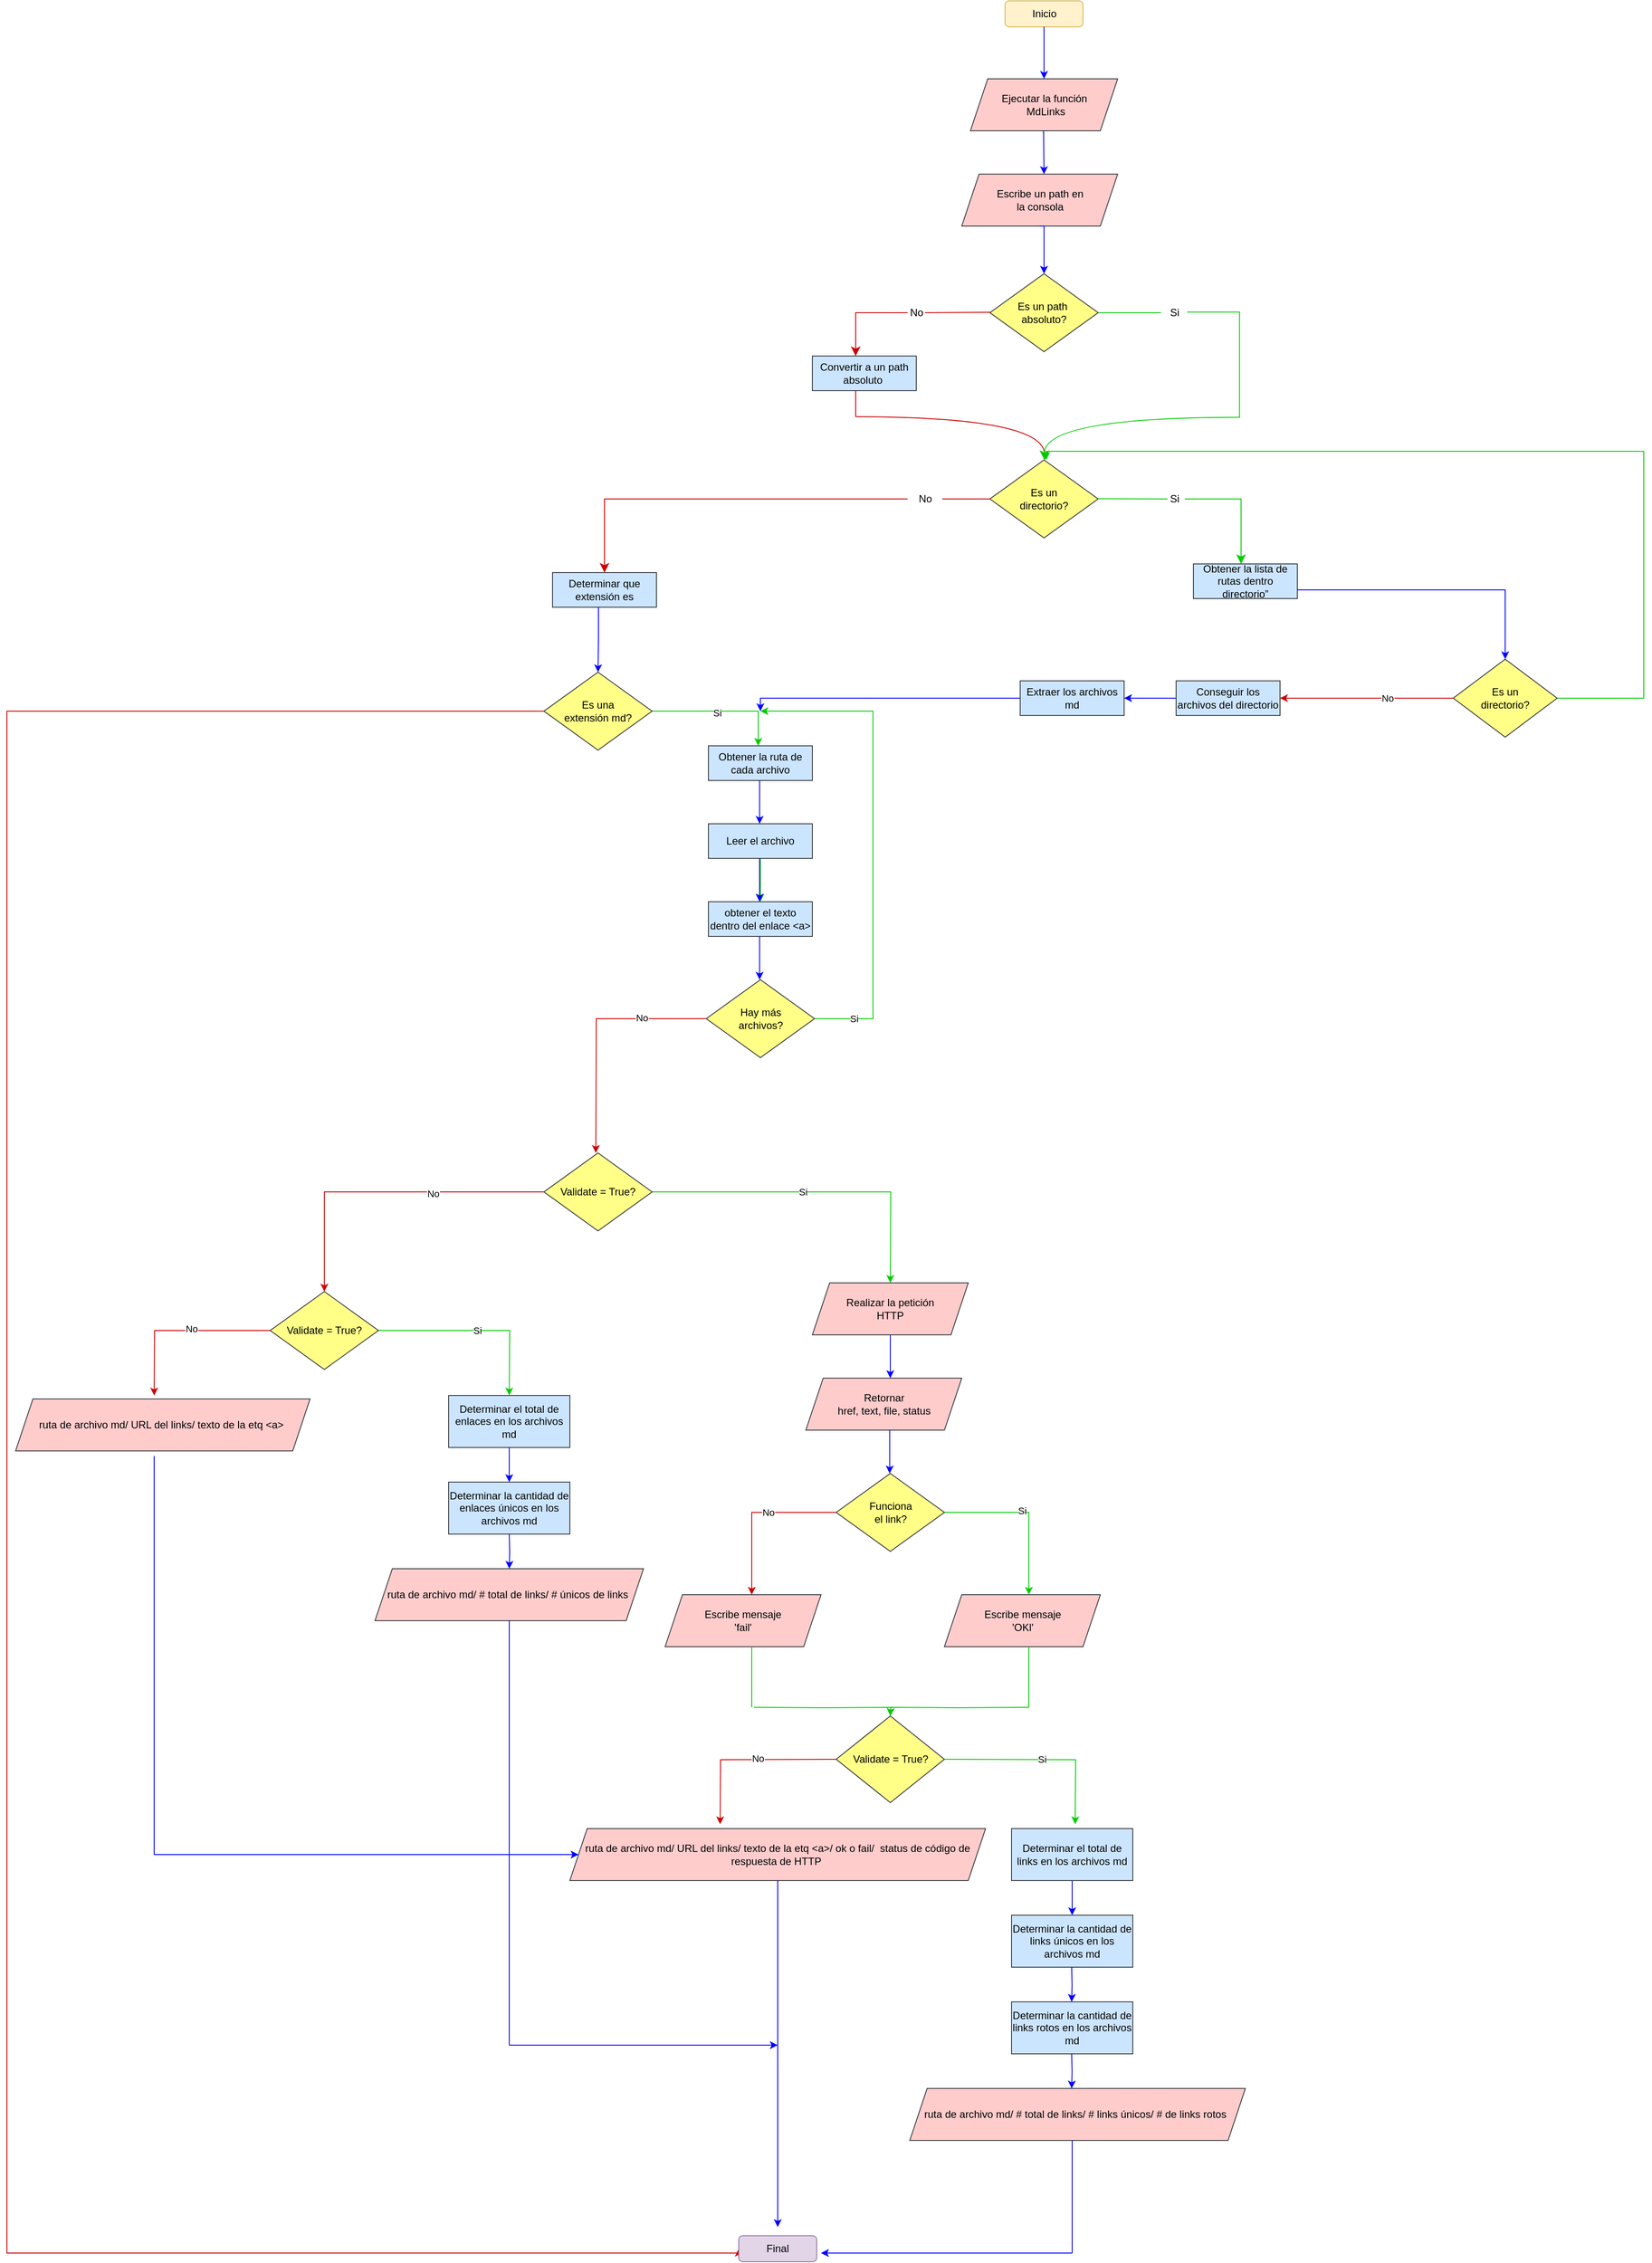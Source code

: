 <mxfile version="20.8.5" type="github">
  <diagram id="C5RBs43oDa-KdzZeNtuy" name="Page-1">
    <mxGraphModel dx="1680" dy="386" grid="1" gridSize="10" guides="1" tooltips="1" connect="1" arrows="1" fold="1" page="1" pageScale="1" pageWidth="827" pageHeight="1169" math="0" shadow="0">
      <root>
        <mxCell id="WIyWlLk6GJQsqaUBKTNV-0" />
        <mxCell id="WIyWlLk6GJQsqaUBKTNV-1" parent="WIyWlLk6GJQsqaUBKTNV-0" />
        <mxCell id="WIyWlLk6GJQsqaUBKTNV-3" value="Inicio" style="rounded=1;whiteSpace=wrap;html=1;fontSize=12;glass=0;strokeWidth=1;shadow=0;fillColor=#fff2cc;strokeColor=#d6b656;" parent="WIyWlLk6GJQsqaUBKTNV-1" vertex="1">
          <mxGeometry x="372.5" y="80" width="90" height="30" as="geometry" />
        </mxCell>
        <mxCell id="GzxHe0S0takHzzs3fDO5-0" value="Ejecutar la función&lt;br&gt;&amp;nbsp;MdLinks" style="shape=parallelogram;perimeter=parallelogramPerimeter;whiteSpace=wrap;html=1;fixedSize=1;fillColor=#ffcccc;strokeColor=#36393d;" parent="WIyWlLk6GJQsqaUBKTNV-1" vertex="1">
          <mxGeometry x="332.5" y="170" width="170" height="60" as="geometry" />
        </mxCell>
        <mxCell id="GzxHe0S0takHzzs3fDO5-2" value="" style="endArrow=classic;html=1;rounded=0;strokeColor=#0000FF;" parent="WIyWlLk6GJQsqaUBKTNV-1" edge="1">
          <mxGeometry width="50" height="50" relative="1" as="geometry">
            <mxPoint x="417" y="230" as="sourcePoint" />
            <mxPoint x="417.5" y="280" as="targetPoint" />
          </mxGeometry>
        </mxCell>
        <mxCell id="GzxHe0S0takHzzs3fDO5-3" value="Escribe un path en &lt;br&gt;la consola" style="shape=parallelogram;perimeter=parallelogramPerimeter;whiteSpace=wrap;html=1;fixedSize=1;fillColor=#ffcccc;strokeColor=#36393d;" parent="WIyWlLk6GJQsqaUBKTNV-1" vertex="1">
          <mxGeometry x="322.5" y="280" width="180" height="60" as="geometry" />
        </mxCell>
        <mxCell id="GzxHe0S0takHzzs3fDO5-6" style="edgeStyle=orthogonalEdgeStyle;rounded=0;orthogonalLoop=1;jettySize=auto;html=1;exitX=0.5;exitY=1;exitDx=0;exitDy=0;entryX=0.5;entryY=0;entryDx=0;entryDy=0;strokeColor=#0000FF;" parent="WIyWlLk6GJQsqaUBKTNV-1" source="GzxHe0S0takHzzs3fDO5-3" target="GzxHe0S0takHzzs3fDO5-42" edge="1">
          <mxGeometry x="-0.143" y="20" relative="1" as="geometry">
            <mxPoint x="418" y="390" as="targetPoint" />
            <Array as="points">
              <mxPoint x="418" y="340" />
            </Array>
            <mxPoint as="offset" />
          </mxGeometry>
        </mxCell>
        <mxCell id="GzxHe0S0takHzzs3fDO5-11" value="" style="endArrow=none;html=1;rounded=0;fillColor=#d5e8d4;strokeColor=#00CC00;exitX=1;exitY=0.5;exitDx=0;exitDy=0;" parent="WIyWlLk6GJQsqaUBKTNV-1" source="GzxHe0S0takHzzs3fDO5-42" target="GzxHe0S0takHzzs3fDO5-12" edge="1">
          <mxGeometry width="50" height="50" relative="1" as="geometry">
            <mxPoint x="467.5" y="444.67" as="sourcePoint" />
            <mxPoint x="550" y="440" as="targetPoint" />
            <Array as="points">
              <mxPoint x="530" y="440" />
            </Array>
          </mxGeometry>
        </mxCell>
        <mxCell id="GzxHe0S0takHzzs3fDO5-12" value="Si" style="text;html=1;align=center;verticalAlign=middle;resizable=0;points=[];autosize=1;strokeColor=none;fillColor=none;" parent="WIyWlLk6GJQsqaUBKTNV-1" vertex="1">
          <mxGeometry x="552.5" y="425" width="30" height="30" as="geometry" />
        </mxCell>
        <mxCell id="GzxHe0S0takHzzs3fDO5-15" value="" style="shape=partialRectangle;whiteSpace=wrap;html=1;bottom=0;right=0;fillColor=none;rotation=90;strokeColor=#00CC00;" parent="WIyWlLk6GJQsqaUBKTNV-1" vertex="1">
          <mxGeometry x="552.5" y="470" width="121.5" height="60" as="geometry" />
        </mxCell>
        <mxCell id="GzxHe0S0takHzzs3fDO5-18" value="Es un&lt;br&gt;directorio?" style="rhombus;whiteSpace=wrap;html=1;fillColor=#ffff88;strokeColor=#36393d;" parent="WIyWlLk6GJQsqaUBKTNV-1" vertex="1">
          <mxGeometry x="355" y="610" width="125" height="90" as="geometry" />
        </mxCell>
        <mxCell id="GzxHe0S0takHzzs3fDO5-19" value="" style="endArrow=none;html=1;rounded=0;fillColor=#f8cecc;strokeColor=#CC0000;" parent="WIyWlLk6GJQsqaUBKTNV-1" edge="1">
          <mxGeometry width="50" height="50" relative="1" as="geometry">
            <mxPoint x="280" y="440" as="sourcePoint" />
            <mxPoint x="365" y="439.5" as="targetPoint" />
          </mxGeometry>
        </mxCell>
        <mxCell id="GzxHe0S0takHzzs3fDO5-22" value="No" style="text;html=1;align=center;verticalAlign=middle;resizable=0;points=[];autosize=1;strokeColor=none;fillColor=none;" parent="WIyWlLk6GJQsqaUBKTNV-1" vertex="1">
          <mxGeometry x="250" y="425" width="40" height="30" as="geometry" />
        </mxCell>
        <mxCell id="GzxHe0S0takHzzs3fDO5-23" value="" style="edgeStyle=segmentEdgeStyle;endArrow=classic;html=1;curved=0;rounded=0;endSize=8;startSize=8;fillColor=#f8cecc;strokeColor=#CC0000;" parent="WIyWlLk6GJQsqaUBKTNV-1" edge="1">
          <mxGeometry x="-0.2" y="-40" width="50" height="50" relative="1" as="geometry">
            <mxPoint x="260" y="440" as="sourcePoint" />
            <mxPoint x="200" y="490" as="targetPoint" />
            <mxPoint as="offset" />
          </mxGeometry>
        </mxCell>
        <mxCell id="GzxHe0S0takHzzs3fDO5-24" value="Convertir a un path absoluto&amp;nbsp;" style="rounded=0;whiteSpace=wrap;html=1;fillColor=#cce5ff;strokeColor=#36393d;" parent="WIyWlLk6GJQsqaUBKTNV-1" vertex="1">
          <mxGeometry x="150" y="490" width="120" height="40" as="geometry" />
        </mxCell>
        <mxCell id="GzxHe0S0takHzzs3fDO5-30" value="" style="endArrow=none;html=1;rounded=0;strokeColor=#CC0000;" parent="WIyWlLk6GJQsqaUBKTNV-1" edge="1">
          <mxGeometry width="50" height="50" relative="1" as="geometry">
            <mxPoint x="200" y="560" as="sourcePoint" />
            <mxPoint x="200" y="530" as="targetPoint" />
            <Array as="points" />
          </mxGeometry>
        </mxCell>
        <mxCell id="GzxHe0S0takHzzs3fDO5-31" value="" style="endArrow=classic;html=1;rounded=0;strokeColor=#CC0000;edgeStyle=orthogonalEdgeStyle;curved=1;" parent="WIyWlLk6GJQsqaUBKTNV-1" edge="1">
          <mxGeometry width="50" height="50" relative="1" as="geometry">
            <mxPoint x="200" y="560" as="sourcePoint" />
            <mxPoint x="418" y="610" as="targetPoint" />
          </mxGeometry>
        </mxCell>
        <mxCell id="GzxHe0S0takHzzs3fDO5-17" value="" style="edgeStyle=orthogonalEdgeStyle;endArrow=classic;html=1;rounded=0;endSize=8;startSize=8;exitX=1;exitY=0;exitDx=0;exitDy=0;fillColor=#d5e8d4;strokeColor=#00CC00;curved=1;" parent="WIyWlLk6GJQsqaUBKTNV-1" source="GzxHe0S0takHzzs3fDO5-15" edge="1">
          <mxGeometry x="-0.4" y="-170" width="50" height="50" relative="1" as="geometry">
            <mxPoint x="477.5" y="560" as="sourcePoint" />
            <mxPoint x="418" y="610" as="targetPoint" />
            <Array as="points">
              <mxPoint x="418" y="560" />
            </Array>
            <mxPoint as="offset" />
          </mxGeometry>
        </mxCell>
        <mxCell id="GzxHe0S0takHzzs3fDO5-33" value="" style="endArrow=none;html=1;rounded=0;fillColor=#d5e8d4;strokeColor=#00CC00;" parent="WIyWlLk6GJQsqaUBKTNV-1" edge="1">
          <mxGeometry width="50" height="50" relative="1" as="geometry">
            <mxPoint x="480" y="654.68" as="sourcePoint" />
            <mxPoint x="560" y="655.01" as="targetPoint" />
          </mxGeometry>
        </mxCell>
        <mxCell id="GzxHe0S0takHzzs3fDO5-34" value="Si" style="text;html=1;align=center;verticalAlign=middle;resizable=0;points=[];autosize=1;strokeColor=none;fillColor=none;shadow=1;sketch=1;" parent="WIyWlLk6GJQsqaUBKTNV-1" vertex="1">
          <mxGeometry x="552.5" y="640" width="30" height="30" as="geometry" />
        </mxCell>
        <mxCell id="GzxHe0S0takHzzs3fDO5-36" value="" style="endArrow=none;html=1;rounded=0;fillColor=#f8cecc;strokeColor=#CC0000;entryX=0;entryY=0.5;entryDx=0;entryDy=0;" parent="WIyWlLk6GJQsqaUBKTNV-1" target="GzxHe0S0takHzzs3fDO5-18" edge="1">
          <mxGeometry width="50" height="50" relative="1" as="geometry">
            <mxPoint x="300" y="655" as="sourcePoint" />
            <mxPoint x="350" y="664" as="targetPoint" />
            <Array as="points">
              <mxPoint x="310" y="655" />
            </Array>
          </mxGeometry>
        </mxCell>
        <mxCell id="GzxHe0S0takHzzs3fDO5-39" value="" style="edgeStyle=segmentEdgeStyle;endArrow=classic;html=1;curved=0;rounded=0;endSize=8;startSize=8;strokeColor=#00CC00;" parent="WIyWlLk6GJQsqaUBKTNV-1" edge="1">
          <mxGeometry x="-0.52" y="25" width="50" height="50" relative="1" as="geometry">
            <mxPoint x="580" y="655" as="sourcePoint" />
            <mxPoint x="645" y="730" as="targetPoint" />
            <Array as="points">
              <mxPoint x="645" y="655" />
            </Array>
            <mxPoint as="offset" />
          </mxGeometry>
        </mxCell>
        <mxCell id="GzxHe0S0takHzzs3fDO5-42" value="Es un path&amp;nbsp;&lt;br&gt;absoluto?" style="rhombus;whiteSpace=wrap;html=1;fillColor=#ffff88;strokeColor=#36393d;" parent="WIyWlLk6GJQsqaUBKTNV-1" vertex="1">
          <mxGeometry x="355" y="395" width="125" height="90" as="geometry" />
        </mxCell>
        <mxCell id="GzxHe0S0takHzzs3fDO5-58" value="Determinar que extensión es" style="rounded=0;whiteSpace=wrap;html=1;fillColor=#cce5ff;strokeColor=#36393d;" parent="WIyWlLk6GJQsqaUBKTNV-1" vertex="1">
          <mxGeometry x="-150" y="740" width="120" height="40" as="geometry" />
        </mxCell>
        <mxCell id="GzxHe0S0takHzzs3fDO5-60" value="" style="endArrow=classic;html=1;rounded=0;strokeColor=#0000FF;exitX=1;exitY=0.5;exitDx=0;exitDy=0;entryX=0.5;entryY=0;entryDx=0;entryDy=0;" parent="WIyWlLk6GJQsqaUBKTNV-1" target="GzxHe0S0takHzzs3fDO5-61" edge="1">
          <mxGeometry width="50" height="50" relative="1" as="geometry">
            <mxPoint x="707.5" y="760" as="sourcePoint" />
            <mxPoint x="950" y="790" as="targetPoint" />
            <Array as="points">
              <mxPoint x="850" y="760" />
              <mxPoint x="950" y="760" />
            </Array>
          </mxGeometry>
        </mxCell>
        <mxCell id="GzxHe0S0takHzzs3fDO5-64" style="edgeStyle=orthogonalEdgeStyle;rounded=0;orthogonalLoop=1;jettySize=auto;html=1;strokeColor=#00CC00;exitX=1;exitY=0.5;exitDx=0;exitDy=0;" parent="WIyWlLk6GJQsqaUBKTNV-1" source="GzxHe0S0takHzzs3fDO5-61" edge="1">
          <mxGeometry relative="1" as="geometry">
            <mxPoint x="420" y="610" as="targetPoint" />
            <mxPoint x="1020" y="835" as="sourcePoint" />
            <Array as="points">
              <mxPoint x="1110" y="885" />
              <mxPoint x="1110" y="600" />
              <mxPoint x="420" y="600" />
            </Array>
          </mxGeometry>
        </mxCell>
        <mxCell id="GzxHe0S0takHzzs3fDO5-67" style="edgeStyle=orthogonalEdgeStyle;rounded=0;orthogonalLoop=1;jettySize=auto;html=1;strokeColor=#CC0000;fillColor=#f8cecc;entryX=1;entryY=0.5;entryDx=0;entryDy=0;" parent="WIyWlLk6GJQsqaUBKTNV-1" source="GzxHe0S0takHzzs3fDO5-61" target="GzxHe0S0takHzzs3fDO5-69" edge="1">
          <mxGeometry relative="1" as="geometry">
            <mxPoint x="690" y="830" as="targetPoint" />
            <Array as="points" />
          </mxGeometry>
        </mxCell>
        <mxCell id="GzxHe0S0takHzzs3fDO5-68" value="No" style="edgeLabel;html=1;align=center;verticalAlign=middle;resizable=0;points=[];" parent="GzxHe0S0takHzzs3fDO5-67" vertex="1" connectable="0">
          <mxGeometry x="-0.238" relative="1" as="geometry">
            <mxPoint as="offset" />
          </mxGeometry>
        </mxCell>
        <mxCell id="GzxHe0S0takHzzs3fDO5-61" value="Es un&lt;br style=&quot;border-color: var(--border-color);&quot;&gt;directorio?" style="rhombus;whiteSpace=wrap;html=1;fillColor=#ffff88;strokeColor=#36393d;" parent="WIyWlLk6GJQsqaUBKTNV-1" vertex="1">
          <mxGeometry x="890" y="840" width="120" height="90" as="geometry" />
        </mxCell>
        <mxCell id="GzxHe0S0takHzzs3fDO5-109" style="edgeStyle=orthogonalEdgeStyle;rounded=0;orthogonalLoop=1;jettySize=auto;html=1;entryX=1;entryY=0.5;entryDx=0;entryDy=0;strokeColor=#0000FF;" parent="WIyWlLk6GJQsqaUBKTNV-1" source="GzxHe0S0takHzzs3fDO5-69" target="GzxHe0S0takHzzs3fDO5-71" edge="1">
          <mxGeometry relative="1" as="geometry" />
        </mxCell>
        <mxCell id="GzxHe0S0takHzzs3fDO5-69" value="Conseguir los archivos del directorio" style="rounded=0;whiteSpace=wrap;html=1;fillColor=#cce5ff;strokeColor=#36393d;" parent="WIyWlLk6GJQsqaUBKTNV-1" vertex="1">
          <mxGeometry x="570" y="865" width="120" height="40" as="geometry" />
        </mxCell>
        <mxCell id="GzxHe0S0takHzzs3fDO5-108" style="edgeStyle=orthogonalEdgeStyle;rounded=0;orthogonalLoop=1;jettySize=auto;html=1;strokeColor=#0000FF;" parent="WIyWlLk6GJQsqaUBKTNV-1" source="GzxHe0S0takHzzs3fDO5-71" edge="1">
          <mxGeometry relative="1" as="geometry">
            <mxPoint x="90" y="900" as="targetPoint" />
            <Array as="points">
              <mxPoint x="90" y="885" />
            </Array>
          </mxGeometry>
        </mxCell>
        <mxCell id="GzxHe0S0takHzzs3fDO5-71" value="Extraer los archivos md" style="rounded=0;whiteSpace=wrap;html=1;fillColor=#cce5ff;strokeColor=#36393d;" parent="WIyWlLk6GJQsqaUBKTNV-1" vertex="1">
          <mxGeometry x="390" y="865" width="120" height="40" as="geometry" />
        </mxCell>
        <mxCell id="GzxHe0S0takHzzs3fDO5-78" style="edgeStyle=orthogonalEdgeStyle;rounded=0;orthogonalLoop=1;jettySize=auto;html=1;strokeColor=#00CC00;entryX=0.5;entryY=0;entryDx=0;entryDy=0;" parent="WIyWlLk6GJQsqaUBKTNV-1" source="GzxHe0S0takHzzs3fDO5-72" edge="1">
          <mxGeometry relative="1" as="geometry">
            <mxPoint x="87.5" y="940" as="targetPoint" />
            <Array as="points">
              <mxPoint x="88" y="900" />
            </Array>
          </mxGeometry>
        </mxCell>
        <mxCell id="GzxHe0S0takHzzs3fDO5-79" value="Si" style="edgeLabel;html=1;align=center;verticalAlign=middle;resizable=0;points=[];" parent="GzxHe0S0takHzzs3fDO5-78" vertex="1" connectable="0">
          <mxGeometry x="-0.083" y="-2" relative="1" as="geometry">
            <mxPoint as="offset" />
          </mxGeometry>
        </mxCell>
        <mxCell id="GzxHe0S0takHzzs3fDO5-81" style="edgeStyle=orthogonalEdgeStyle;rounded=0;orthogonalLoop=1;jettySize=auto;html=1;strokeColor=#CC0000;entryX=0;entryY=0.5;entryDx=0;entryDy=0;" parent="WIyWlLk6GJQsqaUBKTNV-1" source="GzxHe0S0takHzzs3fDO5-72" target="GzxHe0S0takHzzs3fDO5-174" edge="1">
          <mxGeometry relative="1" as="geometry">
            <mxPoint x="-200" y="2440" as="targetPoint" />
            <Array as="points">
              <mxPoint x="-780" y="900" />
              <mxPoint x="-780" y="2680" />
              <mxPoint x="65" y="2680" />
            </Array>
          </mxGeometry>
        </mxCell>
        <mxCell id="GzxHe0S0takHzzs3fDO5-72" value="Es una &lt;br&gt;extensión md?" style="rhombus;whiteSpace=wrap;html=1;fillColor=#ffff88;strokeColor=#36393d;" parent="WIyWlLk6GJQsqaUBKTNV-1" vertex="1">
          <mxGeometry x="-160" y="855" width="125" height="90" as="geometry" />
        </mxCell>
        <mxCell id="GzxHe0S0takHzzs3fDO5-77" value="" style="group" parent="WIyWlLk6GJQsqaUBKTNV-1" vertex="1" connectable="0">
          <mxGeometry x="120" y="640" width="180" height="30" as="geometry" />
        </mxCell>
        <mxCell id="GzxHe0S0takHzzs3fDO5-37" value="No" style="text;html=1;align=center;verticalAlign=middle;resizable=0;points=[];autosize=1;strokeColor=none;fillColor=none;" parent="GzxHe0S0takHzzs3fDO5-77" vertex="1">
          <mxGeometry x="140" width="40" height="30" as="geometry" />
        </mxCell>
        <mxCell id="GzxHe0S0takHzzs3fDO5-55" value="" style="edgeStyle=segmentEdgeStyle;endArrow=classic;html=1;curved=0;rounded=0;endSize=8;startSize=8;fillColor=#f8cecc;strokeColor=#CC0000;entryX=0.5;entryY=0;entryDx=0;entryDy=0;" parent="GzxHe0S0takHzzs3fDO5-77" source="GzxHe0S0takHzzs3fDO5-37" target="GzxHe0S0takHzzs3fDO5-58" edge="1">
          <mxGeometry x="-0.2" y="-40" width="50" height="50" relative="1" as="geometry">
            <mxPoint x="160" y="10" as="sourcePoint" />
            <mxPoint y="70" as="targetPoint" />
            <mxPoint as="offset" />
            <Array as="points">
              <mxPoint x="-210" y="15" />
              <mxPoint x="-210" y="85" />
            </Array>
          </mxGeometry>
        </mxCell>
        <mxCell id="GzxHe0S0takHzzs3fDO5-74" style="edgeStyle=orthogonalEdgeStyle;rounded=0;orthogonalLoop=1;jettySize=auto;html=1;strokeColor=#0000FF;entryX=0.5;entryY=0;entryDx=0;entryDy=0;" parent="GzxHe0S0takHzzs3fDO5-77" source="GzxHe0S0takHzzs3fDO5-58" target="GzxHe0S0takHzzs3fDO5-72" edge="1">
          <mxGeometry relative="1" as="geometry">
            <mxPoint y="150" as="targetPoint" />
            <Array as="points">
              <mxPoint x="-217" y="180" />
              <mxPoint x="-217" y="180" />
            </Array>
          </mxGeometry>
        </mxCell>
        <mxCell id="GzxHe0S0takHzzs3fDO5-86" style="edgeStyle=orthogonalEdgeStyle;rounded=0;orthogonalLoop=1;jettySize=auto;html=1;strokeColor=#0000FF;" parent="WIyWlLk6GJQsqaUBKTNV-1" edge="1">
          <mxGeometry relative="1" as="geometry">
            <mxPoint x="89.09" y="1030" as="targetPoint" />
            <mxPoint x="89.09" y="980" as="sourcePoint" />
            <Array as="points">
              <mxPoint x="89.09" y="990" />
              <mxPoint x="89.09" y="990" />
            </Array>
          </mxGeometry>
        </mxCell>
        <mxCell id="GzxHe0S0takHzzs3fDO5-85" value="Obtener la ruta de cada archivo" style="rounded=0;whiteSpace=wrap;html=1;fillColor=#cce5ff;strokeColor=#36393d;" parent="WIyWlLk6GJQsqaUBKTNV-1" vertex="1">
          <mxGeometry x="30" y="940" width="120" height="40" as="geometry" />
        </mxCell>
        <mxCell id="GzxHe0S0takHzzs3fDO5-94" value="" style="edgeStyle=orthogonalEdgeStyle;rounded=0;orthogonalLoop=1;jettySize=auto;html=1;strokeColor=#00CC00;" parent="WIyWlLk6GJQsqaUBKTNV-1" source="GzxHe0S0takHzzs3fDO5-87" target="GzxHe0S0takHzzs3fDO5-89" edge="1">
          <mxGeometry relative="1" as="geometry" />
        </mxCell>
        <mxCell id="GzxHe0S0takHzzs3fDO5-87" value="Leer el archivo" style="rounded=0;whiteSpace=wrap;html=1;fillColor=#cce5ff;strokeColor=#36393d;" parent="WIyWlLk6GJQsqaUBKTNV-1" vertex="1">
          <mxGeometry x="30" y="1030" width="120" height="40" as="geometry" />
        </mxCell>
        <mxCell id="GzxHe0S0takHzzs3fDO5-89" value="obtener el texto dentro del enlace &amp;lt;a&amp;gt;" style="rounded=0;whiteSpace=wrap;html=1;fillColor=#cce5ff;strokeColor=#36393d;" parent="WIyWlLk6GJQsqaUBKTNV-1" vertex="1">
          <mxGeometry x="30" y="1120" width="120" height="40" as="geometry" />
        </mxCell>
        <mxCell id="GzxHe0S0takHzzs3fDO5-91" style="edgeStyle=orthogonalEdgeStyle;rounded=0;orthogonalLoop=1;jettySize=auto;html=1;strokeColor=#0000FF;" parent="WIyWlLk6GJQsqaUBKTNV-1" edge="1">
          <mxGeometry relative="1" as="geometry">
            <mxPoint x="89.09" y="1120" as="targetPoint" />
            <mxPoint x="89.09" y="1070" as="sourcePoint" />
            <Array as="points">
              <mxPoint x="89.09" y="1080" />
              <mxPoint x="89.09" y="1080" />
            </Array>
          </mxGeometry>
        </mxCell>
        <mxCell id="GzxHe0S0takHzzs3fDO5-95" style="edgeStyle=orthogonalEdgeStyle;rounded=0;orthogonalLoop=1;jettySize=auto;html=1;strokeColor=#0000FF;" parent="WIyWlLk6GJQsqaUBKTNV-1" edge="1">
          <mxGeometry relative="1" as="geometry">
            <mxPoint x="89.09" y="1210" as="targetPoint" />
            <mxPoint x="89.09" y="1160" as="sourcePoint" />
            <Array as="points">
              <mxPoint x="89.09" y="1170" />
              <mxPoint x="89.09" y="1170" />
            </Array>
          </mxGeometry>
        </mxCell>
        <mxCell id="GzxHe0S0takHzzs3fDO5-98" style="edgeStyle=orthogonalEdgeStyle;rounded=0;orthogonalLoop=1;jettySize=auto;html=1;strokeColor=#00CC00;" parent="WIyWlLk6GJQsqaUBKTNV-1" source="GzxHe0S0takHzzs3fDO5-96" edge="1">
          <mxGeometry relative="1" as="geometry">
            <mxPoint x="90" y="900" as="targetPoint" />
            <Array as="points">
              <mxPoint x="220" y="1255" />
              <mxPoint x="220" y="900" />
            </Array>
          </mxGeometry>
        </mxCell>
        <mxCell id="GzxHe0S0takHzzs3fDO5-100" value="Si" style="edgeLabel;html=1;align=center;verticalAlign=middle;resizable=0;points=[];" parent="GzxHe0S0takHzzs3fDO5-98" vertex="1" connectable="0">
          <mxGeometry x="-0.835" relative="1" as="geometry">
            <mxPoint as="offset" />
          </mxGeometry>
        </mxCell>
        <mxCell id="GzxHe0S0takHzzs3fDO5-110" style="edgeStyle=orthogonalEdgeStyle;rounded=0;orthogonalLoop=1;jettySize=auto;html=1;strokeColor=#CC0000;" parent="WIyWlLk6GJQsqaUBKTNV-1" source="GzxHe0S0takHzzs3fDO5-96" edge="1">
          <mxGeometry relative="1" as="geometry">
            <mxPoint x="-100" y="1410" as="targetPoint" />
          </mxGeometry>
        </mxCell>
        <mxCell id="GzxHe0S0takHzzs3fDO5-112" value="No" style="edgeLabel;html=1;align=center;verticalAlign=middle;resizable=0;points=[];" parent="GzxHe0S0takHzzs3fDO5-110" vertex="1" connectable="0">
          <mxGeometry x="-0.469" y="-1" relative="1" as="geometry">
            <mxPoint as="offset" />
          </mxGeometry>
        </mxCell>
        <mxCell id="GzxHe0S0takHzzs3fDO5-96" value="Hay más &lt;br&gt;archivos?" style="rhombus;whiteSpace=wrap;html=1;fillColor=#ffff88;strokeColor=#36393d;" parent="WIyWlLk6GJQsqaUBKTNV-1" vertex="1">
          <mxGeometry x="27.5" y="1210" width="125" height="90" as="geometry" />
        </mxCell>
        <mxCell id="GzxHe0S0takHzzs3fDO5-114" style="edgeStyle=orthogonalEdgeStyle;rounded=0;orthogonalLoop=1;jettySize=auto;html=1;strokeColor=#00CC00;" parent="WIyWlLk6GJQsqaUBKTNV-1" source="GzxHe0S0takHzzs3fDO5-113" edge="1">
          <mxGeometry relative="1" as="geometry">
            <mxPoint x="240" y="1560" as="targetPoint" />
          </mxGeometry>
        </mxCell>
        <mxCell id="GzxHe0S0takHzzs3fDO5-115" value="Si" style="edgeLabel;html=1;align=center;verticalAlign=middle;resizable=0;points=[];" parent="GzxHe0S0takHzzs3fDO5-114" vertex="1" connectable="0">
          <mxGeometry x="-0.088" relative="1" as="geometry">
            <mxPoint as="offset" />
          </mxGeometry>
        </mxCell>
        <mxCell id="GzxHe0S0takHzzs3fDO5-122" style="edgeStyle=orthogonalEdgeStyle;rounded=0;orthogonalLoop=1;jettySize=auto;html=1;strokeColor=#CC0000;entryX=0.5;entryY=0;entryDx=0;entryDy=0;" parent="WIyWlLk6GJQsqaUBKTNV-1" source="GzxHe0S0takHzzs3fDO5-113" target="GzxHe0S0takHzzs3fDO5-124" edge="1">
          <mxGeometry relative="1" as="geometry">
            <mxPoint x="-400" y="1560" as="targetPoint" />
            <Array as="points">
              <mxPoint x="-413" y="1455" />
            </Array>
          </mxGeometry>
        </mxCell>
        <mxCell id="GzxHe0S0takHzzs3fDO5-123" value="No" style="edgeLabel;html=1;align=center;verticalAlign=middle;resizable=0;points=[];" parent="GzxHe0S0takHzzs3fDO5-122" vertex="1" connectable="0">
          <mxGeometry x="-0.302" y="2" relative="1" as="geometry">
            <mxPoint as="offset" />
          </mxGeometry>
        </mxCell>
        <mxCell id="GzxHe0S0takHzzs3fDO5-113" value="Validate = True?" style="rhombus;whiteSpace=wrap;html=1;fillColor=#ffff88;strokeColor=#36393d;" parent="WIyWlLk6GJQsqaUBKTNV-1" vertex="1">
          <mxGeometry x="-160" y="1410" width="125" height="90" as="geometry" />
        </mxCell>
        <mxCell id="GzxHe0S0takHzzs3fDO5-121" style="edgeStyle=orthogonalEdgeStyle;rounded=0;orthogonalLoop=1;jettySize=auto;html=1;strokeColor=#0000FF;" parent="WIyWlLk6GJQsqaUBKTNV-1" source="GzxHe0S0takHzzs3fDO5-119" edge="1">
          <mxGeometry relative="1" as="geometry">
            <mxPoint x="240" y="1670" as="targetPoint" />
          </mxGeometry>
        </mxCell>
        <mxCell id="GzxHe0S0takHzzs3fDO5-119" value="Realizar la petición&lt;br&gt;HTTP" style="shape=parallelogram;perimeter=parallelogramPerimeter;whiteSpace=wrap;html=1;fixedSize=1;fillColor=#ffcccc;strokeColor=#36393d;" parent="WIyWlLk6GJQsqaUBKTNV-1" vertex="1">
          <mxGeometry x="150" y="1560" width="180" height="60" as="geometry" />
        </mxCell>
        <mxCell id="GzxHe0S0takHzzs3fDO5-120" value="Retornar&lt;br&gt;href, text, file, status" style="shape=parallelogram;perimeter=parallelogramPerimeter;whiteSpace=wrap;html=1;fixedSize=1;fillColor=#ffcccc;strokeColor=#36393d;" parent="WIyWlLk6GJQsqaUBKTNV-1" vertex="1">
          <mxGeometry x="142.5" y="1670" width="180" height="60" as="geometry" />
        </mxCell>
        <mxCell id="GzxHe0S0takHzzs3fDO5-128" value="Si" style="edgeStyle=orthogonalEdgeStyle;rounded=0;orthogonalLoop=1;jettySize=auto;html=1;strokeColor=#00CC00;" parent="WIyWlLk6GJQsqaUBKTNV-1" source="GzxHe0S0takHzzs3fDO5-124" edge="1">
          <mxGeometry relative="1" as="geometry">
            <mxPoint x="-200" y="1690" as="targetPoint" />
          </mxGeometry>
        </mxCell>
        <mxCell id="GzxHe0S0takHzzs3fDO5-138" style="edgeStyle=orthogonalEdgeStyle;rounded=0;orthogonalLoop=1;jettySize=auto;html=1;strokeColor=#CC0000;" parent="WIyWlLk6GJQsqaUBKTNV-1" source="GzxHe0S0takHzzs3fDO5-124" edge="1">
          <mxGeometry relative="1" as="geometry">
            <mxPoint x="-610" y="1690" as="targetPoint" />
          </mxGeometry>
        </mxCell>
        <mxCell id="GzxHe0S0takHzzs3fDO5-155" value="No" style="edgeLabel;html=1;align=center;verticalAlign=middle;resizable=0;points=[];" parent="GzxHe0S0takHzzs3fDO5-138" vertex="1" connectable="0">
          <mxGeometry x="-0.124" y="-2" relative="1" as="geometry">
            <mxPoint as="offset" />
          </mxGeometry>
        </mxCell>
        <mxCell id="GzxHe0S0takHzzs3fDO5-124" value="Validate = True?" style="rhombus;whiteSpace=wrap;html=1;fillColor=#ffff88;strokeColor=#36393d;" parent="WIyWlLk6GJQsqaUBKTNV-1" vertex="1">
          <mxGeometry x="-476" y="1570" width="125" height="90" as="geometry" />
        </mxCell>
        <mxCell id="GzxHe0S0takHzzs3fDO5-133" style="edgeStyle=orthogonalEdgeStyle;rounded=0;orthogonalLoop=1;jettySize=auto;html=1;strokeColor=#0000FF;" parent="WIyWlLk6GJQsqaUBKTNV-1" source="GzxHe0S0takHzzs3fDO5-129" edge="1">
          <mxGeometry relative="1" as="geometry">
            <mxPoint x="-200" y="1790" as="targetPoint" />
          </mxGeometry>
        </mxCell>
        <mxCell id="GzxHe0S0takHzzs3fDO5-129" value="Determinar el total de enlaces en los archivos md" style="rounded=0;whiteSpace=wrap;html=1;fillColor=#cce5ff;strokeColor=#36393d;" parent="WIyWlLk6GJQsqaUBKTNV-1" vertex="1">
          <mxGeometry x="-270" y="1690" width="140" height="60" as="geometry" />
        </mxCell>
        <mxCell id="GzxHe0S0takHzzs3fDO5-134" value="Determinar la cantidad de enlaces únicos en los archivos md" style="rounded=0;whiteSpace=wrap;html=1;fillColor=#cce5ff;strokeColor=#36393d;" parent="WIyWlLk6GJQsqaUBKTNV-1" vertex="1">
          <mxGeometry x="-270" y="1790" width="140" height="60" as="geometry" />
        </mxCell>
        <mxCell id="GzxHe0S0takHzzs3fDO5-135" style="edgeStyle=orthogonalEdgeStyle;rounded=0;orthogonalLoop=1;jettySize=auto;html=1;strokeColor=#0000FF;" parent="WIyWlLk6GJQsqaUBKTNV-1" edge="1">
          <mxGeometry relative="1" as="geometry">
            <mxPoint x="-200" y="1890" as="targetPoint" />
            <mxPoint x="-200" y="1850" as="sourcePoint" />
          </mxGeometry>
        </mxCell>
        <mxCell id="GzxHe0S0takHzzs3fDO5-137" value="ruta de archivo md/ # total de links/ # únicos de links&amp;nbsp;" style="shape=parallelogram;perimeter=parallelogramPerimeter;whiteSpace=wrap;html=1;fixedSize=1;fillColor=#ffcccc;strokeColor=#36393d;" parent="WIyWlLk6GJQsqaUBKTNV-1" vertex="1">
          <mxGeometry x="-355" y="1890" width="310" height="60" as="geometry" />
        </mxCell>
        <mxCell id="GzxHe0S0takHzzs3fDO5-139" value="ruta de archivo md/ URL del links/ texto de la etq &amp;lt;a&amp;gt;&amp;nbsp;" style="shape=parallelogram;perimeter=parallelogramPerimeter;whiteSpace=wrap;html=1;fixedSize=1;fillColor=#ffcccc;strokeColor=#36393d;" parent="WIyWlLk6GJQsqaUBKTNV-1" vertex="1">
          <mxGeometry x="-770" y="1694" width="340" height="60" as="geometry" />
        </mxCell>
        <mxCell id="GzxHe0S0takHzzs3fDO5-140" style="edgeStyle=orthogonalEdgeStyle;rounded=0;orthogonalLoop=1;jettySize=auto;html=1;strokeColor=#0000FF;" parent="WIyWlLk6GJQsqaUBKTNV-1" edge="1">
          <mxGeometry relative="1" as="geometry">
            <mxPoint x="239.29" y="1780" as="targetPoint" />
            <mxPoint x="239.29" y="1730" as="sourcePoint" />
          </mxGeometry>
        </mxCell>
        <mxCell id="GzxHe0S0takHzzs3fDO5-142" style="edgeStyle=orthogonalEdgeStyle;rounded=0;orthogonalLoop=1;jettySize=auto;html=1;strokeColor=#00CC00;" parent="WIyWlLk6GJQsqaUBKTNV-1" source="GzxHe0S0takHzzs3fDO5-141" edge="1">
          <mxGeometry relative="1" as="geometry">
            <mxPoint x="400" y="1920" as="targetPoint" />
            <Array as="points">
              <mxPoint x="400" y="1825" />
              <mxPoint x="400" y="1920" />
            </Array>
          </mxGeometry>
        </mxCell>
        <mxCell id="GzxHe0S0takHzzs3fDO5-144" value="Si" style="edgeLabel;html=1;align=center;verticalAlign=middle;resizable=0;points=[];" parent="GzxHe0S0takHzzs3fDO5-142" vertex="1" connectable="0">
          <mxGeometry x="-0.059" y="2" relative="1" as="geometry">
            <mxPoint x="-1" as="offset" />
          </mxGeometry>
        </mxCell>
        <mxCell id="GzxHe0S0takHzzs3fDO5-143" style="edgeStyle=orthogonalEdgeStyle;rounded=0;orthogonalLoop=1;jettySize=auto;html=1;strokeColor=#CC0000;" parent="WIyWlLk6GJQsqaUBKTNV-1" source="GzxHe0S0takHzzs3fDO5-141" edge="1">
          <mxGeometry relative="1" as="geometry">
            <mxPoint x="80" y="1920" as="targetPoint" />
            <Array as="points">
              <mxPoint x="80" y="1825" />
              <mxPoint x="80" y="1910" />
            </Array>
          </mxGeometry>
        </mxCell>
        <mxCell id="GzxHe0S0takHzzs3fDO5-145" value="No" style="edgeLabel;html=1;align=center;verticalAlign=middle;resizable=0;points=[];" parent="GzxHe0S0takHzzs3fDO5-143" vertex="1" connectable="0">
          <mxGeometry x="-0.177" relative="1" as="geometry">
            <mxPoint as="offset" />
          </mxGeometry>
        </mxCell>
        <mxCell id="GzxHe0S0takHzzs3fDO5-141" value="Funciona &lt;br&gt;el link?" style="rhombus;whiteSpace=wrap;html=1;fillColor=#ffff88;strokeColor=#36393d;" parent="WIyWlLk6GJQsqaUBKTNV-1" vertex="1">
          <mxGeometry x="177.5" y="1780" width="125" height="90" as="geometry" />
        </mxCell>
        <mxCell id="GzxHe0S0takHzzs3fDO5-146" value="Escribe mensaje &lt;br&gt;&#39;fail&#39;" style="shape=parallelogram;perimeter=parallelogramPerimeter;whiteSpace=wrap;html=1;fixedSize=1;fillColor=#ffcccc;strokeColor=#36393d;" parent="WIyWlLk6GJQsqaUBKTNV-1" vertex="1">
          <mxGeometry x="-20" y="1920" width="180" height="60" as="geometry" />
        </mxCell>
        <mxCell id="GzxHe0S0takHzzs3fDO5-147" value="Escribe mensaje &lt;br&gt;&#39;OKl&#39;" style="shape=parallelogram;perimeter=parallelogramPerimeter;whiteSpace=wrap;html=1;fixedSize=1;fillColor=#ffcccc;strokeColor=#36393d;" parent="WIyWlLk6GJQsqaUBKTNV-1" vertex="1">
          <mxGeometry x="302.5" y="1920" width="180" height="60" as="geometry" />
        </mxCell>
        <mxCell id="GzxHe0S0takHzzs3fDO5-150" value="" style="endArrow=none;html=1;rounded=0;strokeColor=#00CC00;" parent="WIyWlLk6GJQsqaUBKTNV-1" edge="1">
          <mxGeometry width="50" height="50" relative="1" as="geometry">
            <mxPoint x="80" y="2050" as="sourcePoint" />
            <mxPoint x="80" y="1980" as="targetPoint" />
          </mxGeometry>
        </mxCell>
        <mxCell id="GzxHe0S0takHzzs3fDO5-151" value="" style="endArrow=none;html=1;rounded=0;strokeColor=#00CC00;" parent="WIyWlLk6GJQsqaUBKTNV-1" edge="1">
          <mxGeometry x="0.714" y="-290" width="50" height="50" relative="1" as="geometry">
            <mxPoint x="400" y="2050" as="sourcePoint" />
            <mxPoint x="400" y="1980" as="targetPoint" />
            <Array as="points">
              <mxPoint x="400" y="2050" />
            </Array>
            <mxPoint as="offset" />
          </mxGeometry>
        </mxCell>
        <mxCell id="GzxHe0S0takHzzs3fDO5-152" value="" style="endArrow=classic;html=1;rounded=0;strokeColor=#00CC00;edgeStyle=orthogonalEdgeStyle;" parent="WIyWlLk6GJQsqaUBKTNV-1" edge="1">
          <mxGeometry width="50" height="50" relative="1" as="geometry">
            <mxPoint x="82.5" y="2050" as="sourcePoint" />
            <mxPoint x="240" y="2060" as="targetPoint" />
          </mxGeometry>
        </mxCell>
        <mxCell id="GzxHe0S0takHzzs3fDO5-153" value="" style="endArrow=classic;html=1;rounded=0;strokeColor=#00CC00;edgeStyle=orthogonalEdgeStyle;" parent="WIyWlLk6GJQsqaUBKTNV-1" edge="1">
          <mxGeometry width="50" height="50" relative="1" as="geometry">
            <mxPoint x="400" y="2050" as="sourcePoint" />
            <mxPoint x="240" y="2060" as="targetPoint" />
          </mxGeometry>
        </mxCell>
        <mxCell id="GzxHe0S0takHzzs3fDO5-154" value="Validate = True?" style="rhombus;whiteSpace=wrap;html=1;fillColor=#ffff88;strokeColor=#36393d;" parent="WIyWlLk6GJQsqaUBKTNV-1" vertex="1">
          <mxGeometry x="177.5" y="2060" width="125" height="100" as="geometry" />
        </mxCell>
        <mxCell id="GzxHe0S0takHzzs3fDO5-156" style="edgeStyle=orthogonalEdgeStyle;rounded=0;orthogonalLoop=1;jettySize=auto;html=1;strokeColor=#CC0000;" parent="WIyWlLk6GJQsqaUBKTNV-1" edge="1">
          <mxGeometry relative="1" as="geometry">
            <mxPoint x="43.5" y="2185" as="targetPoint" />
            <mxPoint x="177.5" y="2110" as="sourcePoint" />
          </mxGeometry>
        </mxCell>
        <mxCell id="GzxHe0S0takHzzs3fDO5-157" value="No" style="edgeLabel;html=1;align=center;verticalAlign=middle;resizable=0;points=[];" parent="GzxHe0S0takHzzs3fDO5-156" vertex="1" connectable="0">
          <mxGeometry x="-0.124" y="-2" relative="1" as="geometry">
            <mxPoint as="offset" />
          </mxGeometry>
        </mxCell>
        <mxCell id="GzxHe0S0takHzzs3fDO5-158" value="Si" style="edgeStyle=orthogonalEdgeStyle;rounded=0;orthogonalLoop=1;jettySize=auto;html=1;strokeColor=#00CC00;" parent="WIyWlLk6GJQsqaUBKTNV-1" edge="1">
          <mxGeometry relative="1" as="geometry">
            <mxPoint x="453.5" y="2185" as="targetPoint" />
            <mxPoint x="302.5" y="2110" as="sourcePoint" />
          </mxGeometry>
        </mxCell>
        <mxCell id="GzxHe0S0takHzzs3fDO5-173" style="edgeStyle=orthogonalEdgeStyle;rounded=0;orthogonalLoop=1;jettySize=auto;html=1;strokeColor=#0000FF;" parent="WIyWlLk6GJQsqaUBKTNV-1" source="GzxHe0S0takHzzs3fDO5-159" edge="1">
          <mxGeometry relative="1" as="geometry">
            <mxPoint x="110" y="2650" as="targetPoint" />
          </mxGeometry>
        </mxCell>
        <mxCell id="GzxHe0S0takHzzs3fDO5-159" value="ruta de archivo md/ URL del links/ texto de la etq &amp;lt;a&amp;gt;/ ok o fail/&amp;nbsp; status de código de respuesta de HTTP&amp;nbsp;" style="shape=parallelogram;perimeter=parallelogramPerimeter;whiteSpace=wrap;html=1;fixedSize=1;fillColor=#ffcccc;strokeColor=#36393d;" parent="WIyWlLk6GJQsqaUBKTNV-1" vertex="1">
          <mxGeometry x="-130" y="2190" width="480" height="60" as="geometry" />
        </mxCell>
        <mxCell id="GzxHe0S0takHzzs3fDO5-161" style="edgeStyle=orthogonalEdgeStyle;rounded=0;orthogonalLoop=1;jettySize=auto;html=1;strokeColor=#0000FF;" parent="WIyWlLk6GJQsqaUBKTNV-1" source="GzxHe0S0takHzzs3fDO5-160" edge="1">
          <mxGeometry relative="1" as="geometry">
            <mxPoint x="450" y="2290.0" as="targetPoint" />
          </mxGeometry>
        </mxCell>
        <mxCell id="GzxHe0S0takHzzs3fDO5-160" value="Determinar el total de links en los archivos md" style="rounded=0;whiteSpace=wrap;html=1;fillColor=#cce5ff;strokeColor=#36393d;" parent="WIyWlLk6GJQsqaUBKTNV-1" vertex="1">
          <mxGeometry x="380" y="2190" width="140" height="60" as="geometry" />
        </mxCell>
        <mxCell id="GzxHe0S0takHzzs3fDO5-162" value="Determinar la cantidad de links únicos en los archivos md" style="rounded=0;whiteSpace=wrap;html=1;fillColor=#cce5ff;strokeColor=#36393d;" parent="WIyWlLk6GJQsqaUBKTNV-1" vertex="1">
          <mxGeometry x="380" y="2290" width="140" height="60" as="geometry" />
        </mxCell>
        <mxCell id="GzxHe0S0takHzzs3fDO5-164" style="edgeStyle=orthogonalEdgeStyle;rounded=0;orthogonalLoop=1;jettySize=auto;html=1;strokeColor=#0000FF;" parent="WIyWlLk6GJQsqaUBKTNV-1" edge="1">
          <mxGeometry relative="1" as="geometry">
            <mxPoint x="449.41" y="2390.0" as="targetPoint" />
            <mxPoint x="449.41" y="2350.0" as="sourcePoint" />
          </mxGeometry>
        </mxCell>
        <mxCell id="GzxHe0S0takHzzs3fDO5-165" value="Determinar la cantidad de links rotos en los archivos md" style="rounded=0;whiteSpace=wrap;html=1;fillColor=#cce5ff;strokeColor=#36393d;" parent="WIyWlLk6GJQsqaUBKTNV-1" vertex="1">
          <mxGeometry x="380" y="2390" width="140" height="60" as="geometry" />
        </mxCell>
        <mxCell id="GzxHe0S0takHzzs3fDO5-167" value="ruta de archivo md/ # total de links/ # links únicos/ # de links rotos&amp;nbsp;&amp;nbsp;" style="shape=parallelogram;perimeter=parallelogramPerimeter;whiteSpace=wrap;html=1;fixedSize=1;fillColor=#ffcccc;strokeColor=#36393d;" parent="WIyWlLk6GJQsqaUBKTNV-1" vertex="1">
          <mxGeometry x="262.5" y="2490" width="387.5" height="60" as="geometry" />
        </mxCell>
        <mxCell id="GzxHe0S0takHzzs3fDO5-168" style="edgeStyle=orthogonalEdgeStyle;rounded=0;orthogonalLoop=1;jettySize=auto;html=1;strokeColor=#0000FF;" parent="WIyWlLk6GJQsqaUBKTNV-1" edge="1">
          <mxGeometry relative="1" as="geometry">
            <mxPoint x="449.41" y="2490.0" as="targetPoint" />
            <mxPoint x="449.41" y="2450.0" as="sourcePoint" />
          </mxGeometry>
        </mxCell>
        <mxCell id="GzxHe0S0takHzzs3fDO5-170" value="" style="endArrow=none;html=1;rounded=0;strokeColor=#0000FF;" parent="WIyWlLk6GJQsqaUBKTNV-1" edge="1">
          <mxGeometry width="50" height="50" relative="1" as="geometry">
            <mxPoint x="-610" y="2220" as="sourcePoint" />
            <mxPoint x="-610" y="1760" as="targetPoint" />
          </mxGeometry>
        </mxCell>
        <mxCell id="GzxHe0S0takHzzs3fDO5-171" value="" style="endArrow=classic;html=1;rounded=0;strokeColor=#0000FF;entryX=0;entryY=0.5;entryDx=0;entryDy=0;" parent="WIyWlLk6GJQsqaUBKTNV-1" target="GzxHe0S0takHzzs3fDO5-159" edge="1">
          <mxGeometry width="50" height="50" relative="1" as="geometry">
            <mxPoint x="-610" y="2220" as="sourcePoint" />
            <mxPoint x="-510" y="2220" as="targetPoint" />
          </mxGeometry>
        </mxCell>
        <mxCell id="GzxHe0S0takHzzs3fDO5-174" value="Final" style="rounded=1;whiteSpace=wrap;html=1;fontSize=12;glass=0;strokeWidth=1;shadow=0;fillColor=#e1d5e7;strokeColor=#9673a6;" parent="WIyWlLk6GJQsqaUBKTNV-1" vertex="1">
          <mxGeometry x="65" y="2660" width="90" height="30" as="geometry" />
        </mxCell>
        <mxCell id="GzxHe0S0takHzzs3fDO5-176" value="" style="endArrow=none;html=1;rounded=0;strokeColor=#0000FF;" parent="WIyWlLk6GJQsqaUBKTNV-1" edge="1">
          <mxGeometry width="50" height="50" relative="1" as="geometry">
            <mxPoint x="-200" y="2440" as="sourcePoint" />
            <mxPoint x="-200" y="1950" as="targetPoint" />
          </mxGeometry>
        </mxCell>
        <mxCell id="GzxHe0S0takHzzs3fDO5-177" value="" style="endArrow=classic;html=1;rounded=0;strokeColor=#0000FF;" parent="WIyWlLk6GJQsqaUBKTNV-1" edge="1">
          <mxGeometry width="50" height="50" relative="1" as="geometry">
            <mxPoint x="-200" y="2440" as="sourcePoint" />
            <mxPoint x="110" y="2440" as="targetPoint" />
          </mxGeometry>
        </mxCell>
        <mxCell id="GzxHe0S0takHzzs3fDO5-178" value="" style="endArrow=none;html=1;rounded=0;strokeColor=#0000FF;" parent="WIyWlLk6GJQsqaUBKTNV-1" edge="1">
          <mxGeometry width="50" height="50" relative="1" as="geometry">
            <mxPoint x="450" y="2680" as="sourcePoint" />
            <mxPoint x="450" y="2550" as="targetPoint" />
          </mxGeometry>
        </mxCell>
        <mxCell id="GzxHe0S0takHzzs3fDO5-179" value="" style="endArrow=classic;html=1;rounded=0;strokeColor=#0000FF;" parent="WIyWlLk6GJQsqaUBKTNV-1" edge="1">
          <mxGeometry width="50" height="50" relative="1" as="geometry">
            <mxPoint x="450" y="2680" as="sourcePoint" />
            <mxPoint x="160" y="2680" as="targetPoint" />
          </mxGeometry>
        </mxCell>
        <mxCell id="GzxHe0S0takHzzs3fDO5-186" value="" style="endArrow=classic;html=1;rounded=0;strokeColor=#0000FF;exitX=0.5;exitY=1;exitDx=0;exitDy=0;" parent="WIyWlLk6GJQsqaUBKTNV-1" source="WIyWlLk6GJQsqaUBKTNV-3" edge="1">
          <mxGeometry width="50" height="50" relative="1" as="geometry">
            <mxPoint x="417.02" y="120" as="sourcePoint" />
            <mxPoint x="417.52" y="170" as="targetPoint" />
          </mxGeometry>
        </mxCell>
        <mxCell id="44j3uy6gFAnxvlkVxcrM-0" value="Obtener la lista de rutas dentro directorio”" style="rounded=0;whiteSpace=wrap;html=1;fillColor=#cce5ff;strokeColor=#36393d;" vertex="1" parent="WIyWlLk6GJQsqaUBKTNV-1">
          <mxGeometry x="590" y="730" width="120" height="40" as="geometry" />
        </mxCell>
      </root>
    </mxGraphModel>
  </diagram>
</mxfile>
